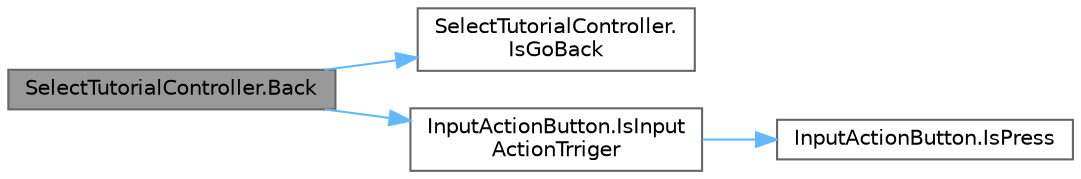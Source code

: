 digraph "SelectTutorialController.Back"
{
 // LATEX_PDF_SIZE
  bgcolor="transparent";
  edge [fontname=Helvetica,fontsize=10,labelfontname=Helvetica,labelfontsize=10];
  node [fontname=Helvetica,fontsize=10,shape=box,height=0.2,width=0.4];
  rankdir="LR";
  Node1 [id="Node000001",label="SelectTutorialController.Back",height=0.2,width=0.4,color="gray40", fillcolor="grey60", style="filled", fontcolor="black",tooltip=" "];
  Node1 -> Node2 [id="edge1_Node000001_Node000002",color="steelblue1",style="solid",tooltip=" "];
  Node2 [id="Node000002",label="SelectTutorialController.\lIsGoBack",height=0.2,width=0.4,color="grey40", fillcolor="white", style="filled",URL="$class_select_tutorial_controller.html#a36eeb39e4faa1e364a741b0eac581718",tooltip=" "];
  Node1 -> Node3 [id="edge2_Node000001_Node000003",color="steelblue1",style="solid",tooltip=" "];
  Node3 [id="Node000003",label="InputActionButton.IsInput\lActionTrriger",height=0.2,width=0.4,color="grey40", fillcolor="white", style="filled",URL="$class_input_action_button.html#a847c561b8a3deeea260be80e698bd342",tooltip="ボタンを選択したかどうか"];
  Node3 -> Node4 [id="edge3_Node000003_Node000004",color="steelblue1",style="solid",tooltip=" "];
  Node4 [id="Node000004",label="InputActionButton.IsPress",height=0.2,width=0.4,color="grey40", fillcolor="white", style="filled",URL="$class_input_action_button.html#ab1c29386a568174cbcb4eaf2d498bb9c",tooltip=" "];
}
